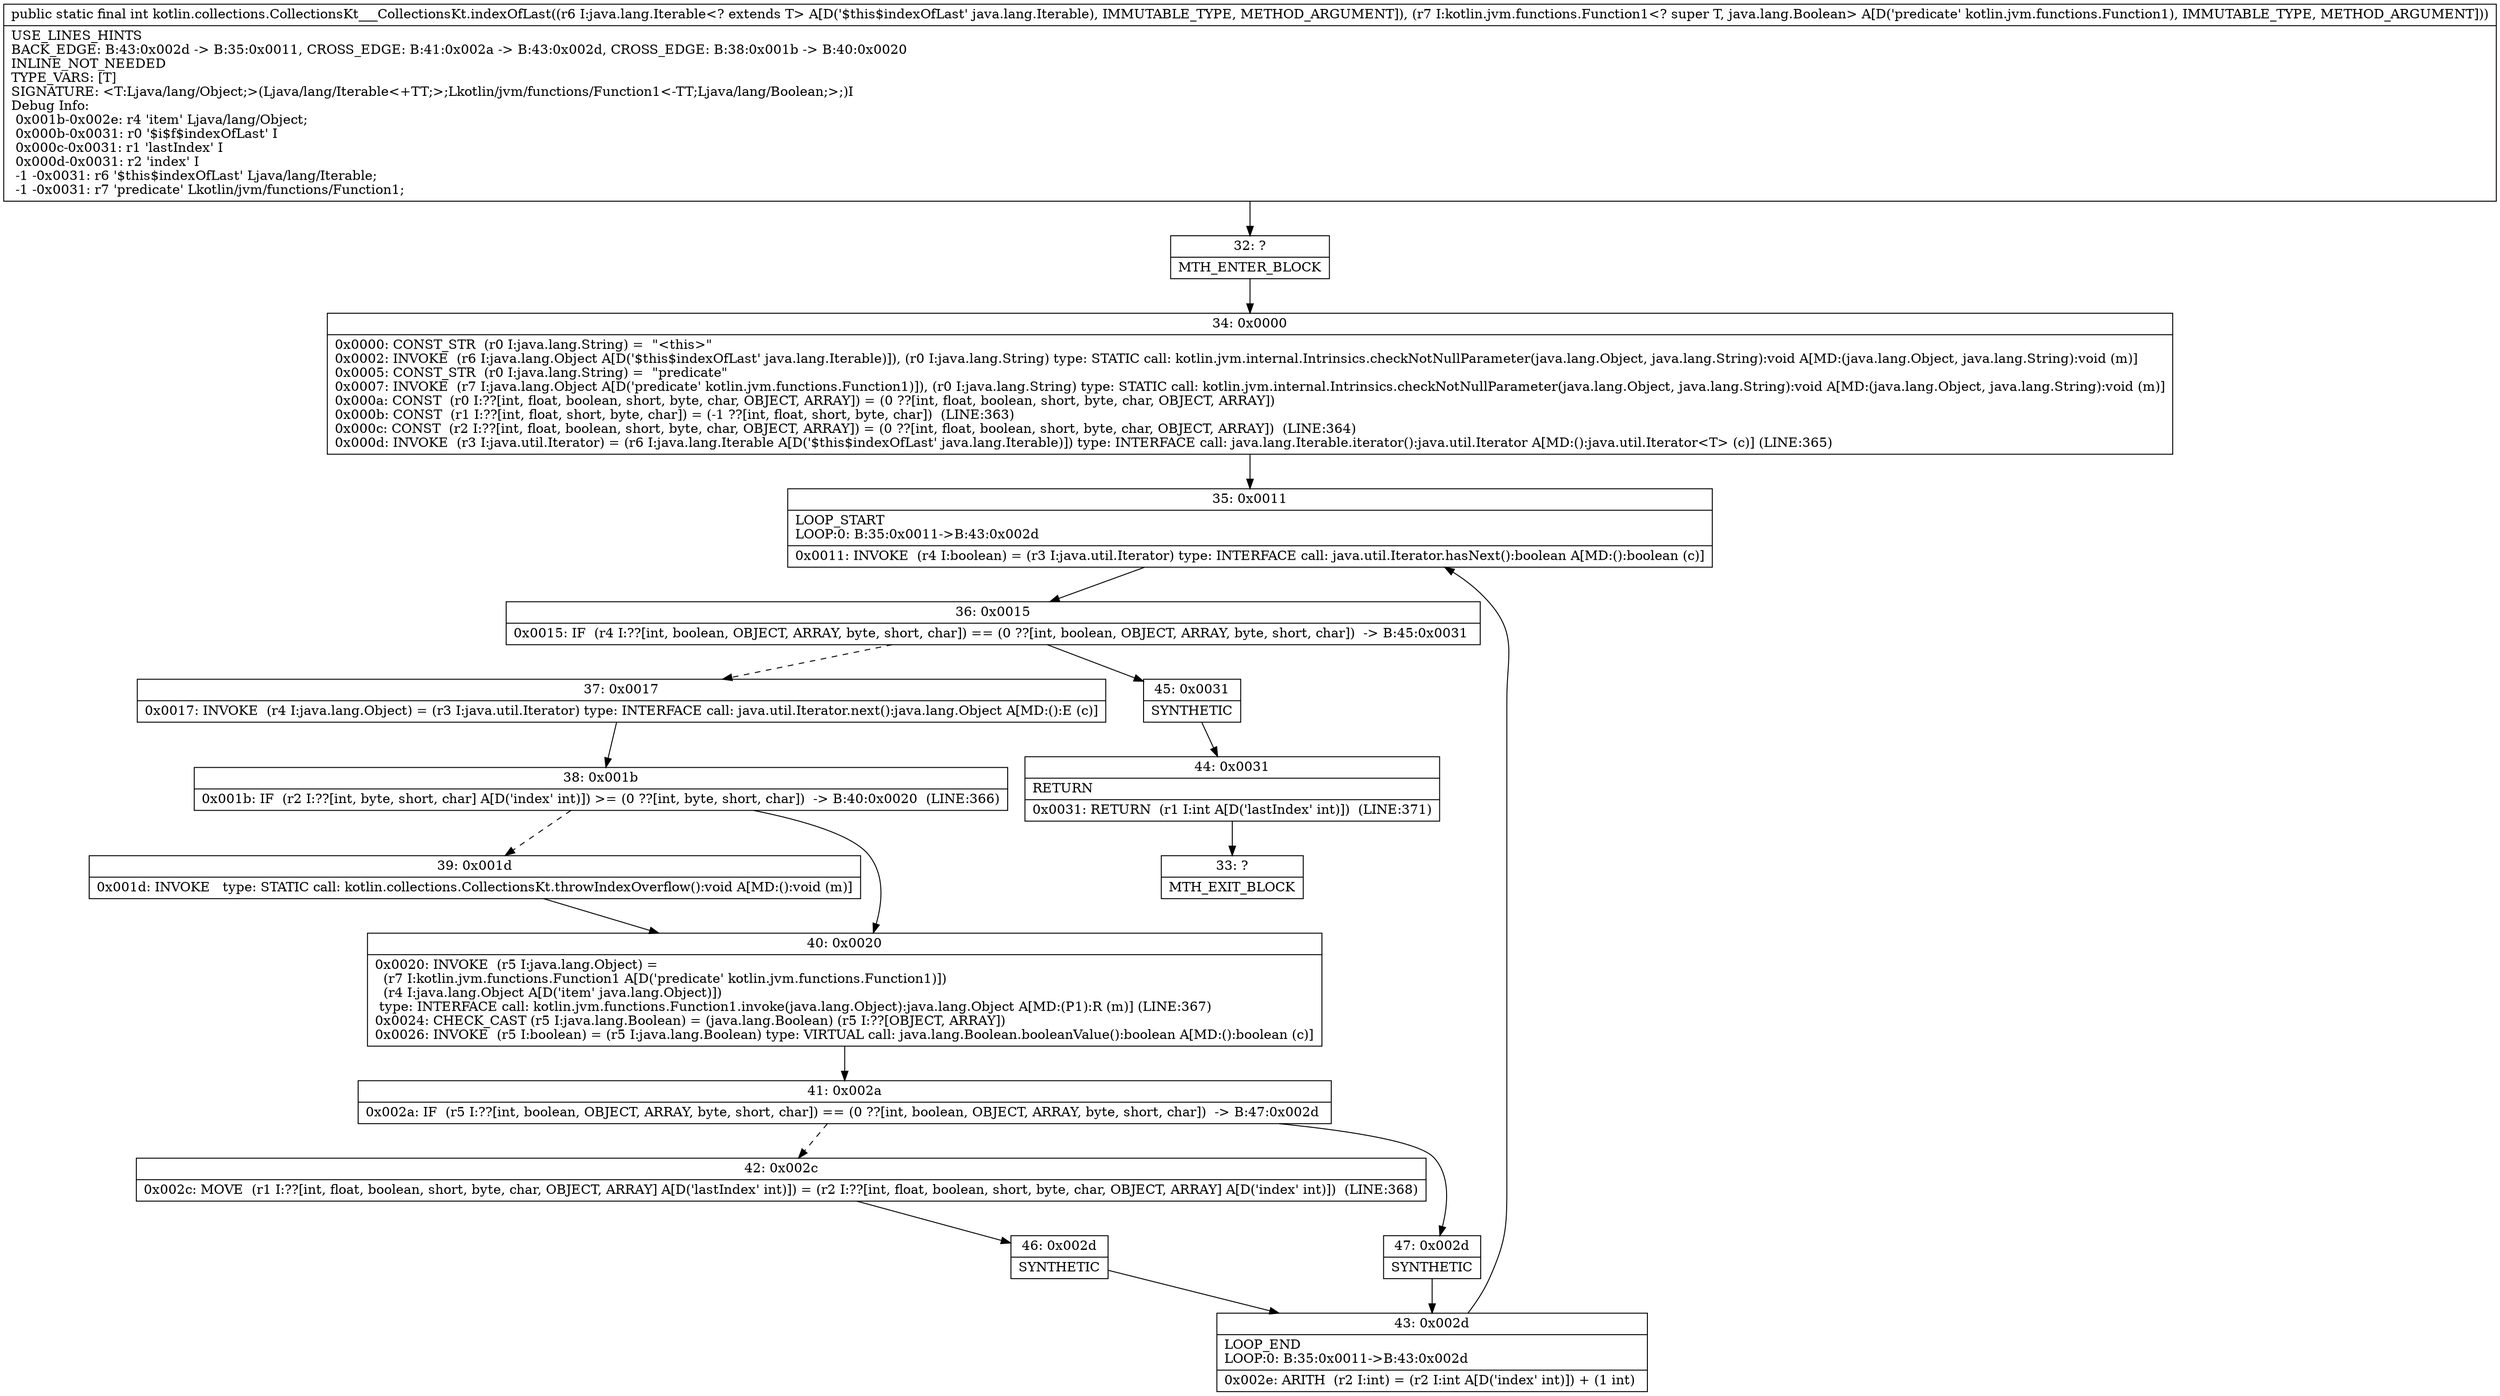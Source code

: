 digraph "CFG forkotlin.collections.CollectionsKt___CollectionsKt.indexOfLast(Ljava\/lang\/Iterable;Lkotlin\/jvm\/functions\/Function1;)I" {
Node_32 [shape=record,label="{32\:\ ?|MTH_ENTER_BLOCK\l}"];
Node_34 [shape=record,label="{34\:\ 0x0000|0x0000: CONST_STR  (r0 I:java.lang.String) =  \"\<this\>\" \l0x0002: INVOKE  (r6 I:java.lang.Object A[D('$this$indexOfLast' java.lang.Iterable)]), (r0 I:java.lang.String) type: STATIC call: kotlin.jvm.internal.Intrinsics.checkNotNullParameter(java.lang.Object, java.lang.String):void A[MD:(java.lang.Object, java.lang.String):void (m)]\l0x0005: CONST_STR  (r0 I:java.lang.String) =  \"predicate\" \l0x0007: INVOKE  (r7 I:java.lang.Object A[D('predicate' kotlin.jvm.functions.Function1)]), (r0 I:java.lang.String) type: STATIC call: kotlin.jvm.internal.Intrinsics.checkNotNullParameter(java.lang.Object, java.lang.String):void A[MD:(java.lang.Object, java.lang.String):void (m)]\l0x000a: CONST  (r0 I:??[int, float, boolean, short, byte, char, OBJECT, ARRAY]) = (0 ??[int, float, boolean, short, byte, char, OBJECT, ARRAY]) \l0x000b: CONST  (r1 I:??[int, float, short, byte, char]) = (\-1 ??[int, float, short, byte, char])  (LINE:363)\l0x000c: CONST  (r2 I:??[int, float, boolean, short, byte, char, OBJECT, ARRAY]) = (0 ??[int, float, boolean, short, byte, char, OBJECT, ARRAY])  (LINE:364)\l0x000d: INVOKE  (r3 I:java.util.Iterator) = (r6 I:java.lang.Iterable A[D('$this$indexOfLast' java.lang.Iterable)]) type: INTERFACE call: java.lang.Iterable.iterator():java.util.Iterator A[MD:():java.util.Iterator\<T\> (c)] (LINE:365)\l}"];
Node_35 [shape=record,label="{35\:\ 0x0011|LOOP_START\lLOOP:0: B:35:0x0011\-\>B:43:0x002d\l|0x0011: INVOKE  (r4 I:boolean) = (r3 I:java.util.Iterator) type: INTERFACE call: java.util.Iterator.hasNext():boolean A[MD:():boolean (c)]\l}"];
Node_36 [shape=record,label="{36\:\ 0x0015|0x0015: IF  (r4 I:??[int, boolean, OBJECT, ARRAY, byte, short, char]) == (0 ??[int, boolean, OBJECT, ARRAY, byte, short, char])  \-\> B:45:0x0031 \l}"];
Node_37 [shape=record,label="{37\:\ 0x0017|0x0017: INVOKE  (r4 I:java.lang.Object) = (r3 I:java.util.Iterator) type: INTERFACE call: java.util.Iterator.next():java.lang.Object A[MD:():E (c)]\l}"];
Node_38 [shape=record,label="{38\:\ 0x001b|0x001b: IF  (r2 I:??[int, byte, short, char] A[D('index' int)]) \>= (0 ??[int, byte, short, char])  \-\> B:40:0x0020  (LINE:366)\l}"];
Node_39 [shape=record,label="{39\:\ 0x001d|0x001d: INVOKE   type: STATIC call: kotlin.collections.CollectionsKt.throwIndexOverflow():void A[MD:():void (m)]\l}"];
Node_40 [shape=record,label="{40\:\ 0x0020|0x0020: INVOKE  (r5 I:java.lang.Object) = \l  (r7 I:kotlin.jvm.functions.Function1 A[D('predicate' kotlin.jvm.functions.Function1)])\l  (r4 I:java.lang.Object A[D('item' java.lang.Object)])\l type: INTERFACE call: kotlin.jvm.functions.Function1.invoke(java.lang.Object):java.lang.Object A[MD:(P1):R (m)] (LINE:367)\l0x0024: CHECK_CAST (r5 I:java.lang.Boolean) = (java.lang.Boolean) (r5 I:??[OBJECT, ARRAY]) \l0x0026: INVOKE  (r5 I:boolean) = (r5 I:java.lang.Boolean) type: VIRTUAL call: java.lang.Boolean.booleanValue():boolean A[MD:():boolean (c)]\l}"];
Node_41 [shape=record,label="{41\:\ 0x002a|0x002a: IF  (r5 I:??[int, boolean, OBJECT, ARRAY, byte, short, char]) == (0 ??[int, boolean, OBJECT, ARRAY, byte, short, char])  \-\> B:47:0x002d \l}"];
Node_42 [shape=record,label="{42\:\ 0x002c|0x002c: MOVE  (r1 I:??[int, float, boolean, short, byte, char, OBJECT, ARRAY] A[D('lastIndex' int)]) = (r2 I:??[int, float, boolean, short, byte, char, OBJECT, ARRAY] A[D('index' int)])  (LINE:368)\l}"];
Node_46 [shape=record,label="{46\:\ 0x002d|SYNTHETIC\l}"];
Node_43 [shape=record,label="{43\:\ 0x002d|LOOP_END\lLOOP:0: B:35:0x0011\-\>B:43:0x002d\l|0x002e: ARITH  (r2 I:int) = (r2 I:int A[D('index' int)]) + (1 int) \l}"];
Node_47 [shape=record,label="{47\:\ 0x002d|SYNTHETIC\l}"];
Node_45 [shape=record,label="{45\:\ 0x0031|SYNTHETIC\l}"];
Node_44 [shape=record,label="{44\:\ 0x0031|RETURN\l|0x0031: RETURN  (r1 I:int A[D('lastIndex' int)])  (LINE:371)\l}"];
Node_33 [shape=record,label="{33\:\ ?|MTH_EXIT_BLOCK\l}"];
MethodNode[shape=record,label="{public static final int kotlin.collections.CollectionsKt___CollectionsKt.indexOfLast((r6 I:java.lang.Iterable\<? extends T\> A[D('$this$indexOfLast' java.lang.Iterable), IMMUTABLE_TYPE, METHOD_ARGUMENT]), (r7 I:kotlin.jvm.functions.Function1\<? super T, java.lang.Boolean\> A[D('predicate' kotlin.jvm.functions.Function1), IMMUTABLE_TYPE, METHOD_ARGUMENT]))  | USE_LINES_HINTS\lBACK_EDGE: B:43:0x002d \-\> B:35:0x0011, CROSS_EDGE: B:41:0x002a \-\> B:43:0x002d, CROSS_EDGE: B:38:0x001b \-\> B:40:0x0020\lINLINE_NOT_NEEDED\lTYPE_VARS: [T]\lSIGNATURE: \<T:Ljava\/lang\/Object;\>(Ljava\/lang\/Iterable\<+TT;\>;Lkotlin\/jvm\/functions\/Function1\<\-TT;Ljava\/lang\/Boolean;\>;)I\lDebug Info:\l  0x001b\-0x002e: r4 'item' Ljava\/lang\/Object;\l  0x000b\-0x0031: r0 '$i$f$indexOfLast' I\l  0x000c\-0x0031: r1 'lastIndex' I\l  0x000d\-0x0031: r2 'index' I\l  \-1 \-0x0031: r6 '$this$indexOfLast' Ljava\/lang\/Iterable;\l  \-1 \-0x0031: r7 'predicate' Lkotlin\/jvm\/functions\/Function1;\l}"];
MethodNode -> Node_32;Node_32 -> Node_34;
Node_34 -> Node_35;
Node_35 -> Node_36;
Node_36 -> Node_37[style=dashed];
Node_36 -> Node_45;
Node_37 -> Node_38;
Node_38 -> Node_39[style=dashed];
Node_38 -> Node_40;
Node_39 -> Node_40;
Node_40 -> Node_41;
Node_41 -> Node_42[style=dashed];
Node_41 -> Node_47;
Node_42 -> Node_46;
Node_46 -> Node_43;
Node_43 -> Node_35;
Node_47 -> Node_43;
Node_45 -> Node_44;
Node_44 -> Node_33;
}

